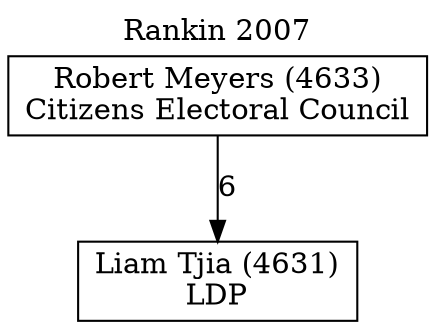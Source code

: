 // House preference flow
digraph "Liam Tjia (4631)_Rankin_2007" {
	graph [label="Rankin 2007" labelloc=t mclimit=10]
	node [shape=box]
	"Liam Tjia (4631)" [label="Liam Tjia (4631)
LDP"]
	"Robert Meyers (4633)" [label="Robert Meyers (4633)
Citizens Electoral Council"]
	"Robert Meyers (4633)" -> "Liam Tjia (4631)" [label=6]
}
